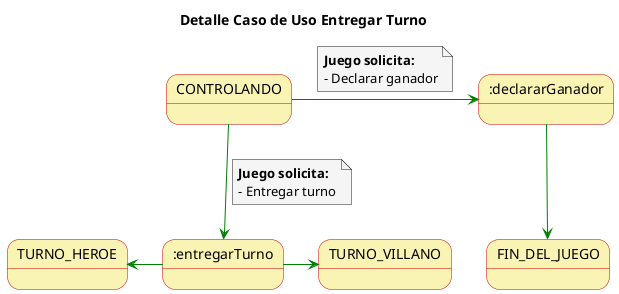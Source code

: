 @startuml

skinparam state {
  BackgroundColor #faf4b4
  BorderColor #c90000
}

skinparam note {
  BackgroundColor #f5f5f5
}

skinparam linetype polyline

title Detalle Caso de Uso Entregar Turno

CONTROLANDO -d[#green]-> :entregarTurno
note on link
  **Juego solicita:**
  - Entregar turno
end note

:entregarTurno -l[#green]-> TURNO_HEROE

:entregarTurno -r[#green]-> TURNO_VILLANO


CONTROLANDO-r[#green]-> :declararGanador
note on link
  **Juego solicita:**
  - Declarar ganador
end note

:declararGanador -[#green]-> FIN_DEL_JUEGO

@enduml